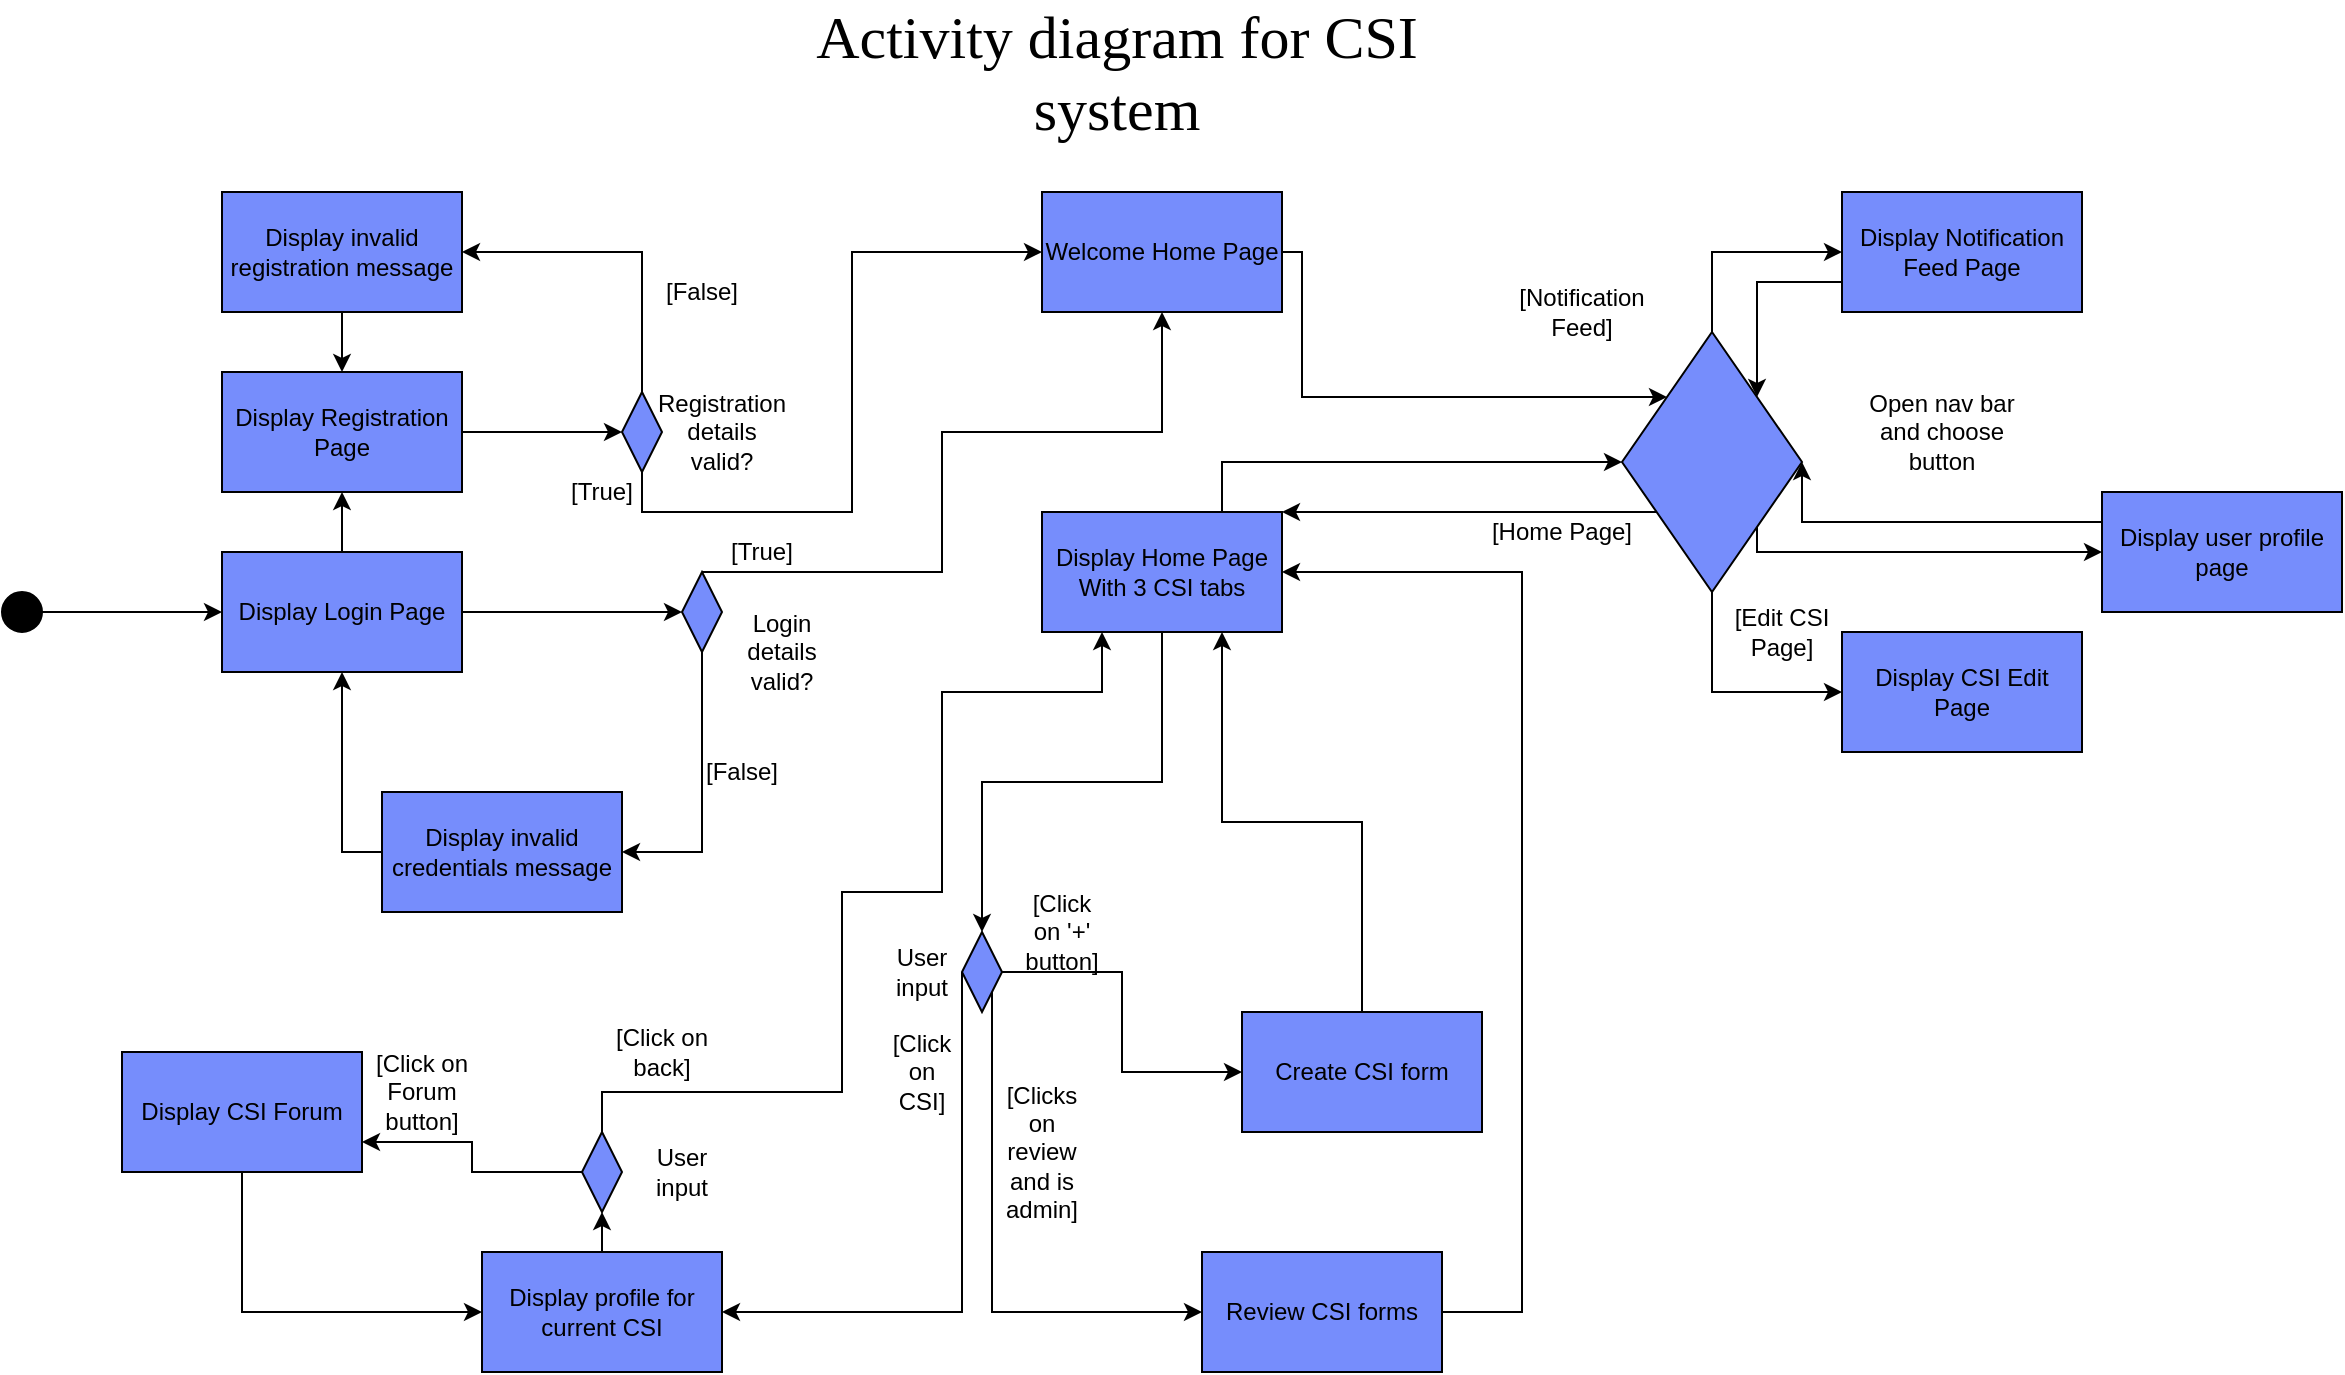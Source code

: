 <mxfile version="13.5.5" type="github">
  <diagram id="irh_rx_qs8wF5NUixnGU" name="Page-1">
    <mxGraphModel dx="1422" dy="1872" grid="1" gridSize="10" guides="1" tooltips="1" connect="1" arrows="1" fold="1" page="1" pageScale="1" pageWidth="850" pageHeight="1100" math="0" shadow="0">
      <root>
        <mxCell id="0" />
        <mxCell id="1" parent="0" />
        <mxCell id="ir32ikRxMyAOfCAdhVUw-1" value="" style="ellipse;whiteSpace=wrap;html=1;aspect=fixed;fillColor=#000000;" parent="1" vertex="1">
          <mxGeometry y="190" width="20" height="20" as="geometry" />
        </mxCell>
        <mxCell id="ir32ikRxMyAOfCAdhVUw-2" value="" style="endArrow=classic;html=1;exitX=1;exitY=0.5;exitDx=0;exitDy=0;entryX=0;entryY=0.5;entryDx=0;entryDy=0;" parent="1" source="ir32ikRxMyAOfCAdhVUw-1" target="ir32ikRxMyAOfCAdhVUw-3" edge="1">
          <mxGeometry width="50" height="50" relative="1" as="geometry">
            <mxPoint x="400" y="410" as="sourcePoint" />
            <mxPoint x="110" y="200" as="targetPoint" />
          </mxGeometry>
        </mxCell>
        <mxCell id="KdNug0b_T0LsOiZY_Tz4-9" style="edgeStyle=orthogonalEdgeStyle;rounded=0;orthogonalLoop=1;jettySize=auto;html=1;exitX=0.5;exitY=0;exitDx=0;exitDy=0;entryX=0.5;entryY=1;entryDx=0;entryDy=0;" parent="1" source="ir32ikRxMyAOfCAdhVUw-3" target="ACrlLrzBDgaYS5opISTg-1" edge="1">
          <mxGeometry relative="1" as="geometry" />
        </mxCell>
        <mxCell id="ir32ikRxMyAOfCAdhVUw-3" value="Display Login Page" style="rounded=0;whiteSpace=wrap;html=1;fillColor=#768DFC;strokeColor=#000000;" parent="1" vertex="1">
          <mxGeometry x="110" y="170" width="120" height="60" as="geometry" />
        </mxCell>
        <mxCell id="ir32ikRxMyAOfCAdhVUw-9" style="edgeStyle=orthogonalEdgeStyle;rounded=0;orthogonalLoop=1;jettySize=auto;html=1;exitX=0.5;exitY=1;exitDx=0;exitDy=0;entryX=1;entryY=0.5;entryDx=0;entryDy=0;" parent="1" source="ir32ikRxMyAOfCAdhVUw-4" target="ir32ikRxMyAOfCAdhVUw-8" edge="1">
          <mxGeometry relative="1" as="geometry" />
        </mxCell>
        <mxCell id="ir32ikRxMyAOfCAdhVUw-16" style="edgeStyle=orthogonalEdgeStyle;rounded=0;orthogonalLoop=1;jettySize=auto;html=1;exitX=0.5;exitY=0;exitDx=0;exitDy=0;endArrow=classic;endFill=1;entryX=0.5;entryY=1;entryDx=0;entryDy=0;" parent="1" source="ir32ikRxMyAOfCAdhVUw-4" target="qLp33imGjfTAM3oJXgtB-1" edge="1">
          <mxGeometry relative="1" as="geometry">
            <mxPoint x="580" y="70" as="targetPoint" />
            <Array as="points">
              <mxPoint x="470" y="180" />
              <mxPoint x="470" y="110" />
              <mxPoint x="580" y="110" />
            </Array>
          </mxGeometry>
        </mxCell>
        <mxCell id="ir32ikRxMyAOfCAdhVUw-4" value="" style="rhombus;whiteSpace=wrap;html=1;fillColor=#768DFC;strokeColor=#000000;" parent="1" vertex="1">
          <mxGeometry x="340" y="180" width="20" height="40" as="geometry" />
        </mxCell>
        <mxCell id="ir32ikRxMyAOfCAdhVUw-5" value="" style="endArrow=classic;html=1;exitX=1;exitY=0.5;exitDx=0;exitDy=0;entryX=0;entryY=0.5;entryDx=0;entryDy=0;" parent="1" source="ir32ikRxMyAOfCAdhVUw-3" target="ir32ikRxMyAOfCAdhVUw-4" edge="1">
          <mxGeometry width="50" height="50" relative="1" as="geometry">
            <mxPoint x="400" y="410" as="sourcePoint" />
            <mxPoint x="450" y="360" as="targetPoint" />
          </mxGeometry>
        </mxCell>
        <mxCell id="ir32ikRxMyAOfCAdhVUw-6" value="Login details valid?" style="text;html=1;strokeColor=none;fillColor=none;align=center;verticalAlign=middle;whiteSpace=wrap;rounded=0;" parent="1" vertex="1">
          <mxGeometry x="370" y="210" width="40" height="20" as="geometry" />
        </mxCell>
        <mxCell id="ACrlLrzBDgaYS5opISTg-13" style="edgeStyle=orthogonalEdgeStyle;rounded=0;orthogonalLoop=1;jettySize=auto;html=1;exitX=0;exitY=0.5;exitDx=0;exitDy=0;entryX=0.5;entryY=1;entryDx=0;entryDy=0;fontFamily=Times New Roman;fontSize=30;" parent="1" source="ir32ikRxMyAOfCAdhVUw-8" target="ir32ikRxMyAOfCAdhVUw-3" edge="1">
          <mxGeometry relative="1" as="geometry" />
        </mxCell>
        <mxCell id="ir32ikRxMyAOfCAdhVUw-8" value="Display invalid credentials message" style="rounded=0;whiteSpace=wrap;html=1;fillColor=#768DFC;strokeColor=#000000;" parent="1" vertex="1">
          <mxGeometry x="190" y="290" width="120" height="60" as="geometry" />
        </mxCell>
        <mxCell id="ir32ikRxMyAOfCAdhVUw-10" value="[False]" style="text;html=1;strokeColor=none;fillColor=none;align=center;verticalAlign=middle;whiteSpace=wrap;rounded=0;" parent="1" vertex="1">
          <mxGeometry x="350" y="270" width="40" height="20" as="geometry" />
        </mxCell>
        <mxCell id="ACrlLrzBDgaYS5opISTg-14" style="edgeStyle=orthogonalEdgeStyle;rounded=0;orthogonalLoop=1;jettySize=auto;html=1;exitX=0.5;exitY=1;exitDx=0;exitDy=0;entryX=0.5;entryY=0;entryDx=0;entryDy=0;fontFamily=Times New Roman;fontSize=30;" parent="1" source="ir32ikRxMyAOfCAdhVUw-18" target="ir32ikRxMyAOfCAdhVUw-36" edge="1">
          <mxGeometry relative="1" as="geometry" />
        </mxCell>
        <mxCell id="-Ht8oZKkWTUAgL8D65X--5" style="edgeStyle=orthogonalEdgeStyle;rounded=0;orthogonalLoop=1;jettySize=auto;html=1;exitX=0.75;exitY=0;exitDx=0;exitDy=0;entryX=0;entryY=0.5;entryDx=0;entryDy=0;" parent="1" source="ir32ikRxMyAOfCAdhVUw-18" target="-Ht8oZKkWTUAgL8D65X--3" edge="1">
          <mxGeometry relative="1" as="geometry" />
        </mxCell>
        <mxCell id="ir32ikRxMyAOfCAdhVUw-18" value="Display Home Page&lt;br&gt;With 3 CSI tabs" style="rounded=0;whiteSpace=wrap;html=1;fillColor=#768DFC;strokeColor=#000000;" parent="1" vertex="1">
          <mxGeometry x="520" y="150" width="120" height="60" as="geometry" />
        </mxCell>
        <mxCell id="ir32ikRxMyAOfCAdhVUw-25" value="[True]" style="text;html=1;strokeColor=none;fillColor=none;align=center;verticalAlign=middle;whiteSpace=wrap;rounded=0;" parent="1" vertex="1">
          <mxGeometry x="360" y="160" width="40" height="20" as="geometry" />
        </mxCell>
        <mxCell id="ir32ikRxMyAOfCAdhVUw-43" style="edgeStyle=orthogonalEdgeStyle;rounded=0;orthogonalLoop=1;jettySize=auto;html=1;exitX=0;exitY=0.5;exitDx=0;exitDy=0;entryX=1;entryY=0.5;entryDx=0;entryDy=0;endArrow=classic;endFill=1;" parent="1" source="ir32ikRxMyAOfCAdhVUw-36" target="ir32ikRxMyAOfCAdhVUw-42" edge="1">
          <mxGeometry relative="1" as="geometry">
            <Array as="points">
              <mxPoint x="480" y="550" />
            </Array>
          </mxGeometry>
        </mxCell>
        <mxCell id="ACrlLrzBDgaYS5opISTg-17" style="edgeStyle=orthogonalEdgeStyle;rounded=0;orthogonalLoop=1;jettySize=auto;html=1;exitX=1;exitY=0.5;exitDx=0;exitDy=0;entryX=0;entryY=0.5;entryDx=0;entryDy=0;fontFamily=Times New Roman;fontSize=30;" parent="1" source="ir32ikRxMyAOfCAdhVUw-36" target="ACrlLrzBDgaYS5opISTg-16" edge="1">
          <mxGeometry relative="1" as="geometry" />
        </mxCell>
        <mxCell id="ACrlLrzBDgaYS5opISTg-22" style="edgeStyle=orthogonalEdgeStyle;rounded=0;orthogonalLoop=1;jettySize=auto;html=1;exitX=1;exitY=1;exitDx=0;exitDy=0;entryX=0;entryY=0.5;entryDx=0;entryDy=0;fontFamily=Times New Roman;fontSize=30;" parent="1" source="ir32ikRxMyAOfCAdhVUw-36" target="ACrlLrzBDgaYS5opISTg-21" edge="1">
          <mxGeometry relative="1" as="geometry">
            <Array as="points">
              <mxPoint x="495" y="550" />
            </Array>
          </mxGeometry>
        </mxCell>
        <mxCell id="ir32ikRxMyAOfCAdhVUw-36" value="" style="rhombus;whiteSpace=wrap;html=1;fillColor=#768DFC;strokeColor=#000000;" parent="1" vertex="1">
          <mxGeometry x="480" y="360" width="20" height="40" as="geometry" />
        </mxCell>
        <mxCell id="ir32ikRxMyAOfCAdhVUw-40" value="User input" style="text;html=1;strokeColor=none;fillColor=none;align=center;verticalAlign=middle;whiteSpace=wrap;rounded=0;" parent="1" vertex="1">
          <mxGeometry x="440" y="370" width="40" height="20" as="geometry" />
        </mxCell>
        <mxCell id="ACrlLrzBDgaYS5opISTg-19" style="edgeStyle=orthogonalEdgeStyle;rounded=0;orthogonalLoop=1;jettySize=auto;html=1;entryX=0.25;entryY=1;entryDx=0;entryDy=0;fontFamily=Times New Roman;fontSize=30;exitX=0.5;exitY=0;exitDx=0;exitDy=0;" parent="1" source="KdNug0b_T0LsOiZY_Tz4-3" target="ir32ikRxMyAOfCAdhVUw-18" edge="1">
          <mxGeometry relative="1" as="geometry">
            <Array as="points">
              <mxPoint x="300" y="440" />
              <mxPoint x="420" y="440" />
              <mxPoint x="420" y="340" />
              <mxPoint x="470" y="340" />
              <mxPoint x="470" y="240" />
              <mxPoint x="550" y="240" />
            </Array>
            <mxPoint x="300" y="410" as="sourcePoint" />
          </mxGeometry>
        </mxCell>
        <mxCell id="KdNug0b_T0LsOiZY_Tz4-4" style="edgeStyle=orthogonalEdgeStyle;rounded=0;orthogonalLoop=1;jettySize=auto;html=1;exitX=0.5;exitY=0;exitDx=0;exitDy=0;entryX=0.5;entryY=1;entryDx=0;entryDy=0;" parent="1" source="ir32ikRxMyAOfCAdhVUw-42" target="KdNug0b_T0LsOiZY_Tz4-3" edge="1">
          <mxGeometry relative="1" as="geometry" />
        </mxCell>
        <mxCell id="ir32ikRxMyAOfCAdhVUw-42" value="Display profile for current CSI" style="rounded=0;whiteSpace=wrap;html=1;fillColor=#768DFC;strokeColor=#000000;" parent="1" vertex="1">
          <mxGeometry x="240" y="520" width="120" height="60" as="geometry" />
        </mxCell>
        <mxCell id="ACrlLrzBDgaYS5opISTg-8" style="edgeStyle=orthogonalEdgeStyle;rounded=0;orthogonalLoop=1;jettySize=auto;html=1;exitX=1;exitY=0.5;exitDx=0;exitDy=0;entryX=0;entryY=0.5;entryDx=0;entryDy=0;fontFamily=Times New Roman;fontSize=30;" parent="1" source="ACrlLrzBDgaYS5opISTg-1" target="ACrlLrzBDgaYS5opISTg-3" edge="1">
          <mxGeometry relative="1" as="geometry" />
        </mxCell>
        <mxCell id="ACrlLrzBDgaYS5opISTg-1" value="Display Registration Page" style="rounded=0;whiteSpace=wrap;html=1;fillColor=#768DFC;strokeColor=#000000;" parent="1" vertex="1">
          <mxGeometry x="110" y="80" width="120" height="60" as="geometry" />
        </mxCell>
        <mxCell id="ACrlLrzBDgaYS5opISTg-9" style="edgeStyle=orthogonalEdgeStyle;rounded=0;orthogonalLoop=1;jettySize=auto;html=1;exitX=0.5;exitY=1;exitDx=0;exitDy=0;entryX=0;entryY=0.5;entryDx=0;entryDy=0;fontFamily=Times New Roman;fontSize=30;" parent="1" source="ACrlLrzBDgaYS5opISTg-3" target="qLp33imGjfTAM3oJXgtB-1" edge="1">
          <mxGeometry relative="1" as="geometry" />
        </mxCell>
        <mxCell id="ACrlLrzBDgaYS5opISTg-11" style="edgeStyle=orthogonalEdgeStyle;rounded=0;orthogonalLoop=1;jettySize=auto;html=1;exitX=0.5;exitY=0;exitDx=0;exitDy=0;entryX=1;entryY=0.5;entryDx=0;entryDy=0;fontFamily=Times New Roman;fontSize=30;" parent="1" source="ACrlLrzBDgaYS5opISTg-3" target="ACrlLrzBDgaYS5opISTg-10" edge="1">
          <mxGeometry relative="1" as="geometry" />
        </mxCell>
        <mxCell id="ACrlLrzBDgaYS5opISTg-3" value="" style="rhombus;whiteSpace=wrap;html=1;fillColor=#768DFC;strokeColor=#000000;" parent="1" vertex="1">
          <mxGeometry x="310" y="90" width="20" height="40" as="geometry" />
        </mxCell>
        <mxCell id="ACrlLrzBDgaYS5opISTg-4" value="Registration details valid?" style="text;html=1;strokeColor=none;fillColor=none;align=center;verticalAlign=middle;whiteSpace=wrap;rounded=0;" parent="1" vertex="1">
          <mxGeometry x="340" y="100" width="40" height="20" as="geometry" />
        </mxCell>
        <mxCell id="ACrlLrzBDgaYS5opISTg-5" value="[True]" style="text;html=1;strokeColor=none;fillColor=none;align=center;verticalAlign=middle;whiteSpace=wrap;rounded=0;" parent="1" vertex="1">
          <mxGeometry x="280" y="130" width="40" height="20" as="geometry" />
        </mxCell>
        <mxCell id="ACrlLrzBDgaYS5opISTg-6" value="[False]" style="text;html=1;strokeColor=none;fillColor=none;align=center;verticalAlign=middle;whiteSpace=wrap;rounded=0;" parent="1" vertex="1">
          <mxGeometry x="330" y="30" width="40" height="20" as="geometry" />
        </mxCell>
        <mxCell id="ACrlLrzBDgaYS5opISTg-12" style="edgeStyle=orthogonalEdgeStyle;rounded=0;orthogonalLoop=1;jettySize=auto;html=1;exitX=0.5;exitY=1;exitDx=0;exitDy=0;entryX=0.5;entryY=0;entryDx=0;entryDy=0;fontFamily=Times New Roman;fontSize=30;" parent="1" source="ACrlLrzBDgaYS5opISTg-10" target="ACrlLrzBDgaYS5opISTg-1" edge="1">
          <mxGeometry relative="1" as="geometry" />
        </mxCell>
        <mxCell id="ACrlLrzBDgaYS5opISTg-10" value="Display invalid registration message" style="rounded=0;whiteSpace=wrap;html=1;fillColor=#768DFC;strokeColor=#000000;" parent="1" vertex="1">
          <mxGeometry x="110" y="-10" width="120" height="60" as="geometry" />
        </mxCell>
        <mxCell id="ACrlLrzBDgaYS5opISTg-15" value="[Click on CSI]" style="text;html=1;strokeColor=none;fillColor=none;align=center;verticalAlign=middle;whiteSpace=wrap;rounded=0;" parent="1" vertex="1">
          <mxGeometry x="440" y="420" width="40" height="20" as="geometry" />
        </mxCell>
        <mxCell id="ACrlLrzBDgaYS5opISTg-20" style="edgeStyle=orthogonalEdgeStyle;rounded=0;orthogonalLoop=1;jettySize=auto;html=1;exitX=0.5;exitY=0;exitDx=0;exitDy=0;entryX=0.75;entryY=1;entryDx=0;entryDy=0;fontFamily=Times New Roman;fontSize=30;" parent="1" source="ACrlLrzBDgaYS5opISTg-16" target="ir32ikRxMyAOfCAdhVUw-18" edge="1">
          <mxGeometry relative="1" as="geometry" />
        </mxCell>
        <mxCell id="ACrlLrzBDgaYS5opISTg-16" value="Create CSI form" style="rounded=0;whiteSpace=wrap;html=1;fillColor=#768DFC;strokeColor=#000000;" parent="1" vertex="1">
          <mxGeometry x="620" y="400" width="120" height="60" as="geometry" />
        </mxCell>
        <mxCell id="ACrlLrzBDgaYS5opISTg-18" value="[Click on &#39;+&#39; button]" style="text;html=1;strokeColor=none;fillColor=none;align=center;verticalAlign=middle;whiteSpace=wrap;rounded=0;" parent="1" vertex="1">
          <mxGeometry x="510" y="350" width="40" height="20" as="geometry" />
        </mxCell>
        <mxCell id="ACrlLrzBDgaYS5opISTg-24" style="edgeStyle=orthogonalEdgeStyle;rounded=0;orthogonalLoop=1;jettySize=auto;html=1;exitX=1;exitY=0.5;exitDx=0;exitDy=0;fontFamily=Times New Roman;fontSize=30;entryX=1;entryY=0.5;entryDx=0;entryDy=0;" parent="1" source="ACrlLrzBDgaYS5opISTg-21" target="ir32ikRxMyAOfCAdhVUw-18" edge="1">
          <mxGeometry relative="1" as="geometry">
            <mxPoint x="760" y="200" as="targetPoint" />
            <Array as="points">
              <mxPoint x="760" y="550" />
              <mxPoint x="760" y="180" />
            </Array>
          </mxGeometry>
        </mxCell>
        <mxCell id="ACrlLrzBDgaYS5opISTg-21" value="Review CSI forms" style="rounded=0;whiteSpace=wrap;html=1;fillColor=#768DFC;strokeColor=#000000;" parent="1" vertex="1">
          <mxGeometry x="600" y="520" width="120" height="60" as="geometry" />
        </mxCell>
        <mxCell id="ACrlLrzBDgaYS5opISTg-23" value="[Clicks on review and is admin]" style="text;html=1;strokeColor=none;fillColor=none;align=center;verticalAlign=middle;whiteSpace=wrap;rounded=0;" parent="1" vertex="1">
          <mxGeometry x="500" y="460" width="40" height="20" as="geometry" />
        </mxCell>
        <mxCell id="ACrlLrzBDgaYS5opISTg-25" value="Activity diagram for CSI system" style="text;html=1;strokeColor=none;fillColor=none;align=center;verticalAlign=middle;whiteSpace=wrap;rounded=0;fontFamily=Times New Roman;fontSize=30;" parent="1" vertex="1">
          <mxGeometry x="380" y="-80" width="355" height="20" as="geometry" />
        </mxCell>
        <mxCell id="-Ht8oZKkWTUAgL8D65X--16" style="edgeStyle=orthogonalEdgeStyle;rounded=0;orthogonalLoop=1;jettySize=auto;html=1;exitX=0;exitY=0.5;exitDx=0;exitDy=0;entryX=1;entryY=0.75;entryDx=0;entryDy=0;" parent="1" source="KdNug0b_T0LsOiZY_Tz4-3" target="-Ht8oZKkWTUAgL8D65X--15" edge="1">
          <mxGeometry relative="1" as="geometry" />
        </mxCell>
        <mxCell id="KdNug0b_T0LsOiZY_Tz4-3" value="" style="rhombus;whiteSpace=wrap;html=1;fillColor=#768DFC;strokeColor=#000000;" parent="1" vertex="1">
          <mxGeometry x="290" y="460" width="20" height="40" as="geometry" />
        </mxCell>
        <mxCell id="KdNug0b_T0LsOiZY_Tz4-5" value="User input" style="text;html=1;strokeColor=none;fillColor=none;align=center;verticalAlign=middle;whiteSpace=wrap;rounded=0;" parent="1" vertex="1">
          <mxGeometry x="320" y="470" width="40" height="20" as="geometry" />
        </mxCell>
        <mxCell id="KdNug0b_T0LsOiZY_Tz4-6" value="[Click on back]" style="text;html=1;strokeColor=none;fillColor=none;align=center;verticalAlign=middle;whiteSpace=wrap;rounded=0;" parent="1" vertex="1">
          <mxGeometry x="300" y="410" width="60" height="20" as="geometry" />
        </mxCell>
        <mxCell id="-Ht8oZKkWTUAgL8D65X--6" style="edgeStyle=orthogonalEdgeStyle;rounded=0;orthogonalLoop=1;jettySize=auto;html=1;exitX=0;exitY=1;exitDx=0;exitDy=0;entryX=1;entryY=0;entryDx=0;entryDy=0;" parent="1" source="-Ht8oZKkWTUAgL8D65X--3" target="ir32ikRxMyAOfCAdhVUw-18" edge="1">
          <mxGeometry relative="1" as="geometry">
            <Array as="points">
              <mxPoint x="690" y="150" />
              <mxPoint x="690" y="150" />
            </Array>
          </mxGeometry>
        </mxCell>
        <mxCell id="-Ht8oZKkWTUAgL8D65X--9" style="edgeStyle=orthogonalEdgeStyle;rounded=0;orthogonalLoop=1;jettySize=auto;html=1;exitX=0.5;exitY=0;exitDx=0;exitDy=0;entryX=0;entryY=0.5;entryDx=0;entryDy=0;" parent="1" source="-Ht8oZKkWTUAgL8D65X--3" target="-Ht8oZKkWTUAgL8D65X--8" edge="1">
          <mxGeometry relative="1" as="geometry" />
        </mxCell>
        <mxCell id="-Ht8oZKkWTUAgL8D65X--13" style="edgeStyle=orthogonalEdgeStyle;rounded=0;orthogonalLoop=1;jettySize=auto;html=1;exitX=0.5;exitY=1;exitDx=0;exitDy=0;entryX=0;entryY=0.5;entryDx=0;entryDy=0;" parent="1" source="-Ht8oZKkWTUAgL8D65X--3" target="-Ht8oZKkWTUAgL8D65X--12" edge="1">
          <mxGeometry relative="1" as="geometry" />
        </mxCell>
        <mxCell id="qLp33imGjfTAM3oJXgtB-3" style="edgeStyle=orthogonalEdgeStyle;rounded=0;orthogonalLoop=1;jettySize=auto;html=1;exitX=1;exitY=1;exitDx=0;exitDy=0;entryX=0;entryY=0.5;entryDx=0;entryDy=0;" edge="1" parent="1" source="-Ht8oZKkWTUAgL8D65X--3" target="qLp33imGjfTAM3oJXgtB-4">
          <mxGeometry relative="1" as="geometry">
            <mxPoint x="1050" y="170" as="targetPoint" />
            <Array as="points">
              <mxPoint x="878" y="170" />
            </Array>
          </mxGeometry>
        </mxCell>
        <mxCell id="-Ht8oZKkWTUAgL8D65X--3" value="" style="rhombus;whiteSpace=wrap;html=1;fillColor=#768DFC;strokeColor=#000000;" parent="1" vertex="1">
          <mxGeometry x="810" y="60" width="90" height="130" as="geometry" />
        </mxCell>
        <mxCell id="-Ht8oZKkWTUAgL8D65X--4" value="Open nav bar and choose button" style="text;html=1;strokeColor=none;fillColor=none;align=center;verticalAlign=middle;whiteSpace=wrap;rounded=0;" parent="1" vertex="1">
          <mxGeometry x="930" y="100" width="80" height="20" as="geometry" />
        </mxCell>
        <mxCell id="-Ht8oZKkWTUAgL8D65X--7" value="[Home Page]" style="text;html=1;strokeColor=none;fillColor=none;align=center;verticalAlign=middle;whiteSpace=wrap;rounded=0;" parent="1" vertex="1">
          <mxGeometry x="740" y="150" width="80" height="20" as="geometry" />
        </mxCell>
        <mxCell id="-Ht8oZKkWTUAgL8D65X--11" style="edgeStyle=orthogonalEdgeStyle;rounded=0;orthogonalLoop=1;jettySize=auto;html=1;exitX=0;exitY=0.75;exitDx=0;exitDy=0;entryX=1;entryY=0;entryDx=0;entryDy=0;" parent="1" source="-Ht8oZKkWTUAgL8D65X--8" target="-Ht8oZKkWTUAgL8D65X--3" edge="1">
          <mxGeometry relative="1" as="geometry" />
        </mxCell>
        <mxCell id="-Ht8oZKkWTUAgL8D65X--8" value="Display Notification Feed Page" style="rounded=0;whiteSpace=wrap;html=1;fillColor=#768DFC;strokeColor=#000000;" parent="1" vertex="1">
          <mxGeometry x="920" y="-10" width="120" height="60" as="geometry" />
        </mxCell>
        <mxCell id="-Ht8oZKkWTUAgL8D65X--10" value="[Notification Feed]" style="text;html=1;strokeColor=none;fillColor=none;align=center;verticalAlign=middle;whiteSpace=wrap;rounded=0;" parent="1" vertex="1">
          <mxGeometry x="750" y="40" width="80" height="20" as="geometry" />
        </mxCell>
        <mxCell id="-Ht8oZKkWTUAgL8D65X--12" value="Display CSI Edit Page" style="rounded=0;whiteSpace=wrap;html=1;fillColor=#768DFC;strokeColor=#000000;" parent="1" vertex="1">
          <mxGeometry x="920" y="210" width="120" height="60" as="geometry" />
        </mxCell>
        <mxCell id="-Ht8oZKkWTUAgL8D65X--14" value="[Edit CSI Page]" style="text;html=1;strokeColor=none;fillColor=none;align=center;verticalAlign=middle;whiteSpace=wrap;rounded=0;" parent="1" vertex="1">
          <mxGeometry x="850" y="200" width="80" height="20" as="geometry" />
        </mxCell>
        <mxCell id="-Ht8oZKkWTUAgL8D65X--19" style="edgeStyle=orthogonalEdgeStyle;rounded=0;orthogonalLoop=1;jettySize=auto;html=1;exitX=0.5;exitY=1;exitDx=0;exitDy=0;entryX=0;entryY=0.5;entryDx=0;entryDy=0;" parent="1" source="-Ht8oZKkWTUAgL8D65X--15" target="ir32ikRxMyAOfCAdhVUw-42" edge="1">
          <mxGeometry relative="1" as="geometry">
            <mxPoint x="120" y="510" as="targetPoint" />
          </mxGeometry>
        </mxCell>
        <mxCell id="-Ht8oZKkWTUAgL8D65X--15" value="Display CSI Forum" style="rounded=0;whiteSpace=wrap;html=1;fillColor=#768DFC;strokeColor=#000000;" parent="1" vertex="1">
          <mxGeometry x="60" y="420" width="120" height="60" as="geometry" />
        </mxCell>
        <mxCell id="-Ht8oZKkWTUAgL8D65X--17" value="[Click on Forum button]" style="text;html=1;strokeColor=none;fillColor=none;align=center;verticalAlign=middle;whiteSpace=wrap;rounded=0;" parent="1" vertex="1">
          <mxGeometry x="180" y="430" width="60" height="20" as="geometry" />
        </mxCell>
        <mxCell id="qLp33imGjfTAM3oJXgtB-2" style="edgeStyle=orthogonalEdgeStyle;rounded=0;orthogonalLoop=1;jettySize=auto;html=1;exitX=1;exitY=0.5;exitDx=0;exitDy=0;entryX=0;entryY=0;entryDx=0;entryDy=0;" edge="1" parent="1" source="qLp33imGjfTAM3oJXgtB-1" target="-Ht8oZKkWTUAgL8D65X--3">
          <mxGeometry relative="1" as="geometry">
            <Array as="points">
              <mxPoint x="650" y="20" />
              <mxPoint x="650" y="93" />
            </Array>
          </mxGeometry>
        </mxCell>
        <mxCell id="qLp33imGjfTAM3oJXgtB-1" value="Welcome Home Page" style="rounded=0;whiteSpace=wrap;html=1;fillColor=#768DFC;strokeColor=#000000;" vertex="1" parent="1">
          <mxGeometry x="520" y="-10" width="120" height="60" as="geometry" />
        </mxCell>
        <mxCell id="qLp33imGjfTAM3oJXgtB-5" style="edgeStyle=orthogonalEdgeStyle;rounded=0;orthogonalLoop=1;jettySize=auto;html=1;exitX=0;exitY=0.25;exitDx=0;exitDy=0;entryX=1;entryY=0.5;entryDx=0;entryDy=0;" edge="1" parent="1" source="qLp33imGjfTAM3oJXgtB-4" target="-Ht8oZKkWTUAgL8D65X--3">
          <mxGeometry relative="1" as="geometry">
            <Array as="points">
              <mxPoint x="900" y="155" />
            </Array>
          </mxGeometry>
        </mxCell>
        <mxCell id="qLp33imGjfTAM3oJXgtB-4" value="Display user profile page" style="rounded=0;whiteSpace=wrap;html=1;fillColor=#768DFC;strokeColor=#000000;" vertex="1" parent="1">
          <mxGeometry x="1050" y="140" width="120" height="60" as="geometry" />
        </mxCell>
      </root>
    </mxGraphModel>
  </diagram>
</mxfile>
